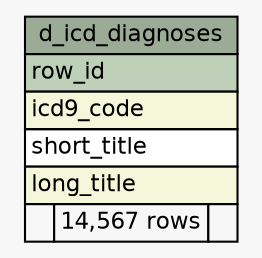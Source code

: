// dot 2.38.0 on Linux 4.4.0-93-generic
// SchemaSpy rev 590
digraph "d_icd_diagnoses" {
  graph [
    rankdir="RL"
    bgcolor="#f7f7f7"
    nodesep="0.18"
    ranksep="0.46"
    fontname="Helvetica"
    fontsize="11"
  ];
  node [
    fontname="Helvetica"
    fontsize="11"
    shape="plaintext"
  ];
  edge [
    arrowsize="0.8"
  ];
  "d_icd_diagnoses" [
    label=<
    <TABLE BORDER="0" CELLBORDER="1" CELLSPACING="0" BGCOLOR="#ffffff">
      <TR><TD COLSPAN="3" BGCOLOR="#9bab96" ALIGN="CENTER">d_icd_diagnoses</TD></TR>
      <TR><TD PORT="row_id" COLSPAN="3" BGCOLOR="#bed1b8" ALIGN="LEFT">row_id</TD></TR>
      <TR><TD PORT="icd9_code" COLSPAN="3" BGCOLOR="#f4f7da" ALIGN="LEFT">icd9_code</TD></TR>
      <TR><TD PORT="short_title" COLSPAN="3" ALIGN="LEFT">short_title</TD></TR>
      <TR><TD PORT="long_title" COLSPAN="3" BGCOLOR="#f4f7da" ALIGN="LEFT">long_title</TD></TR>
      <TR><TD ALIGN="LEFT" BGCOLOR="#f7f7f7">  </TD><TD ALIGN="RIGHT" BGCOLOR="#f7f7f7">14,567 rows</TD><TD ALIGN="RIGHT" BGCOLOR="#f7f7f7">  </TD></TR>
    </TABLE>>
    URL="tables/d_icd_diagnoses.html"
    tooltip="d_icd_diagnoses"
  ];
}
